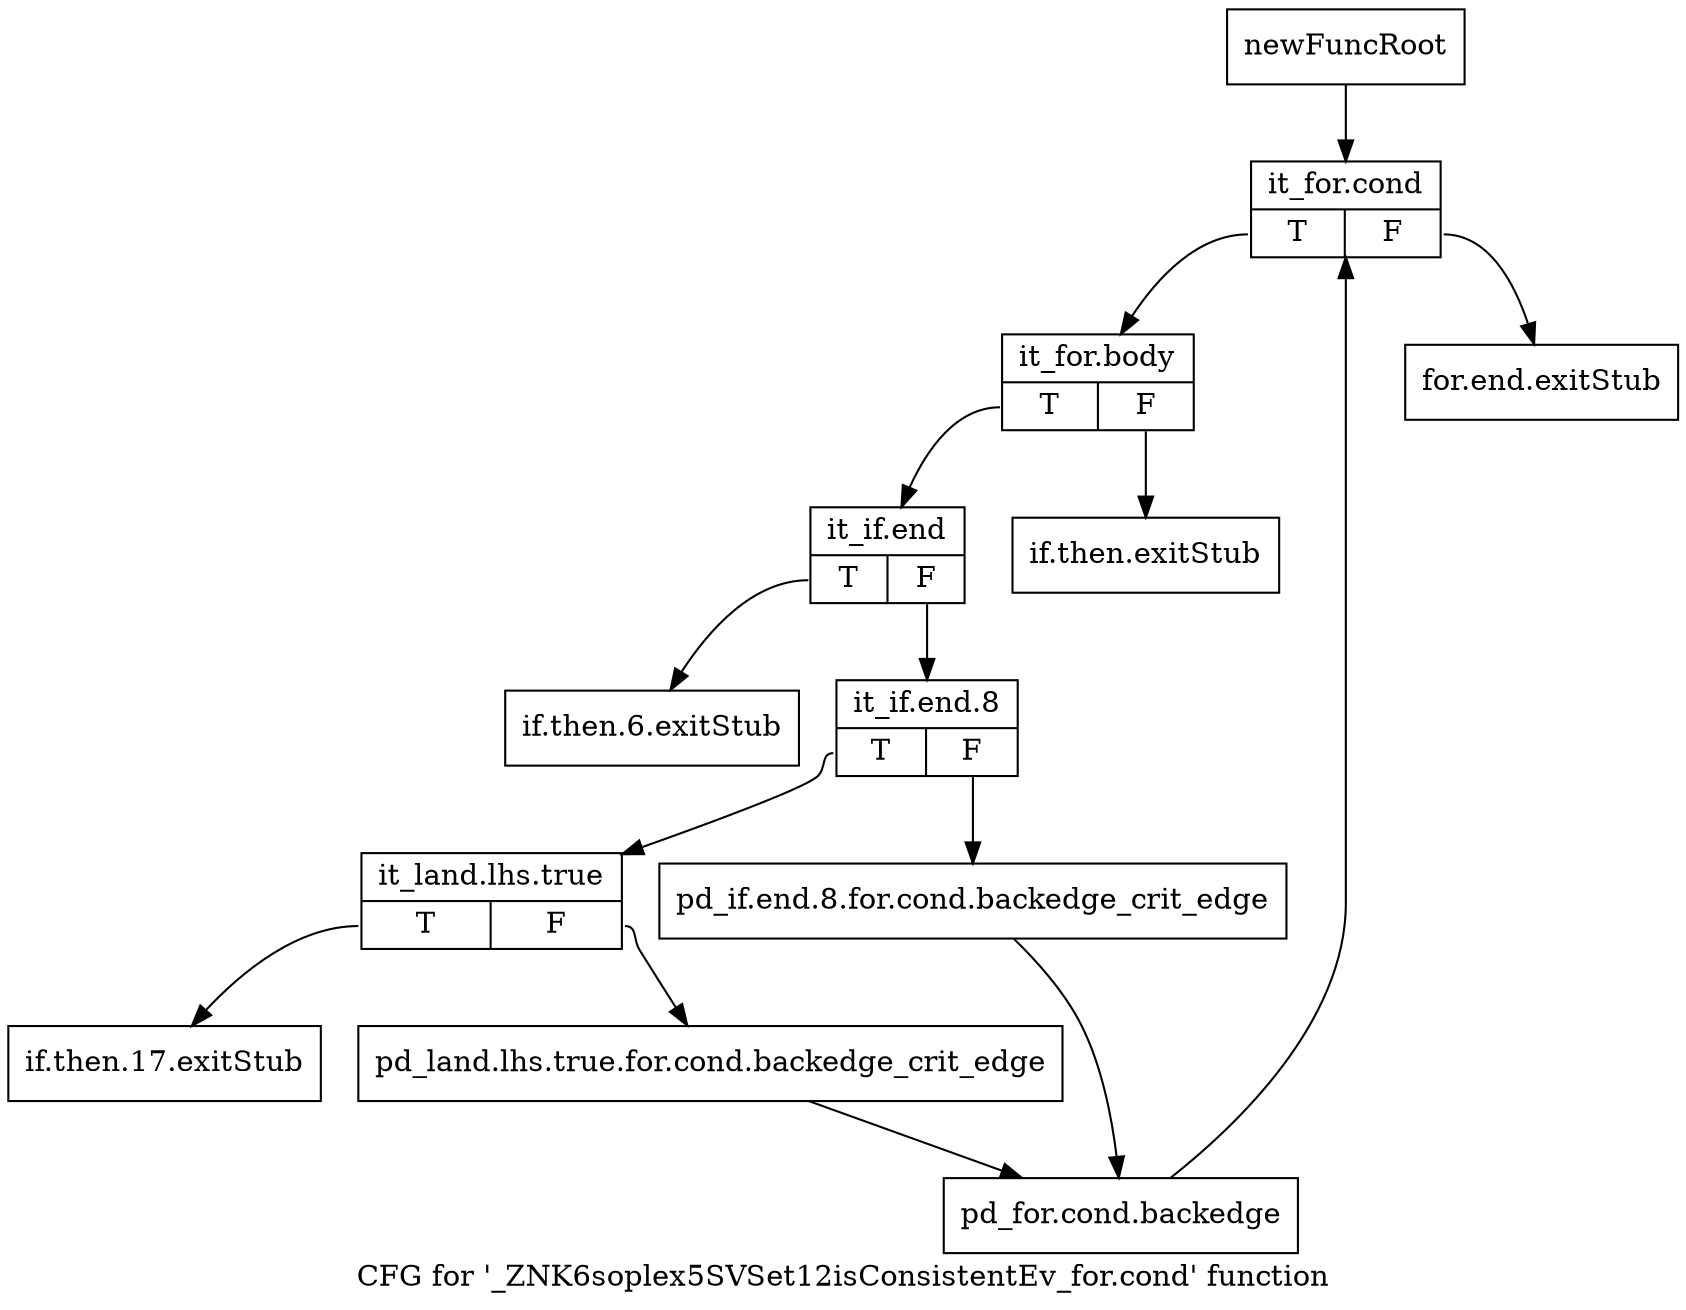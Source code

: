 digraph "CFG for '_ZNK6soplex5SVSet12isConsistentEv_for.cond' function" {
	label="CFG for '_ZNK6soplex5SVSet12isConsistentEv_for.cond' function";

	Node0x2fa6b40 [shape=record,label="{newFuncRoot}"];
	Node0x2fa6b40 -> Node0x2fa6cd0;
	Node0x2fa6b90 [shape=record,label="{for.end.exitStub}"];
	Node0x2fa6be0 [shape=record,label="{if.then.exitStub}"];
	Node0x2fa6c30 [shape=record,label="{if.then.6.exitStub}"];
	Node0x2fa6c80 [shape=record,label="{if.then.17.exitStub}"];
	Node0x2fa6cd0 [shape=record,label="{it_for.cond|{<s0>T|<s1>F}}"];
	Node0x2fa6cd0:s0 -> Node0x2fa6d20;
	Node0x2fa6cd0:s1 -> Node0x2fa6b90;
	Node0x2fa6d20 [shape=record,label="{it_for.body|{<s0>T|<s1>F}}"];
	Node0x2fa6d20:s0 -> Node0x2fa6d70;
	Node0x2fa6d20:s1 -> Node0x2fa6be0;
	Node0x2fa6d70 [shape=record,label="{it_if.end|{<s0>T|<s1>F}}"];
	Node0x2fa6d70:s0 -> Node0x2fa6c30;
	Node0x2fa6d70:s1 -> Node0x2fa6dc0;
	Node0x2fa6dc0 [shape=record,label="{it_if.end.8|{<s0>T|<s1>F}}"];
	Node0x2fa6dc0:s0 -> Node0x2fa6e60;
	Node0x2fa6dc0:s1 -> Node0x2fa6e10;
	Node0x2fa6e10 [shape=record,label="{pd_if.end.8.for.cond.backedge_crit_edge}"];
	Node0x2fa6e10 -> Node0x2fa6f00;
	Node0x2fa6e60 [shape=record,label="{it_land.lhs.true|{<s0>T|<s1>F}}"];
	Node0x2fa6e60:s0 -> Node0x2fa6c80;
	Node0x2fa6e60:s1 -> Node0x2fa6eb0;
	Node0x2fa6eb0 [shape=record,label="{pd_land.lhs.true.for.cond.backedge_crit_edge}"];
	Node0x2fa6eb0 -> Node0x2fa6f00;
	Node0x2fa6f00 [shape=record,label="{pd_for.cond.backedge}"];
	Node0x2fa6f00 -> Node0x2fa6cd0;
}
